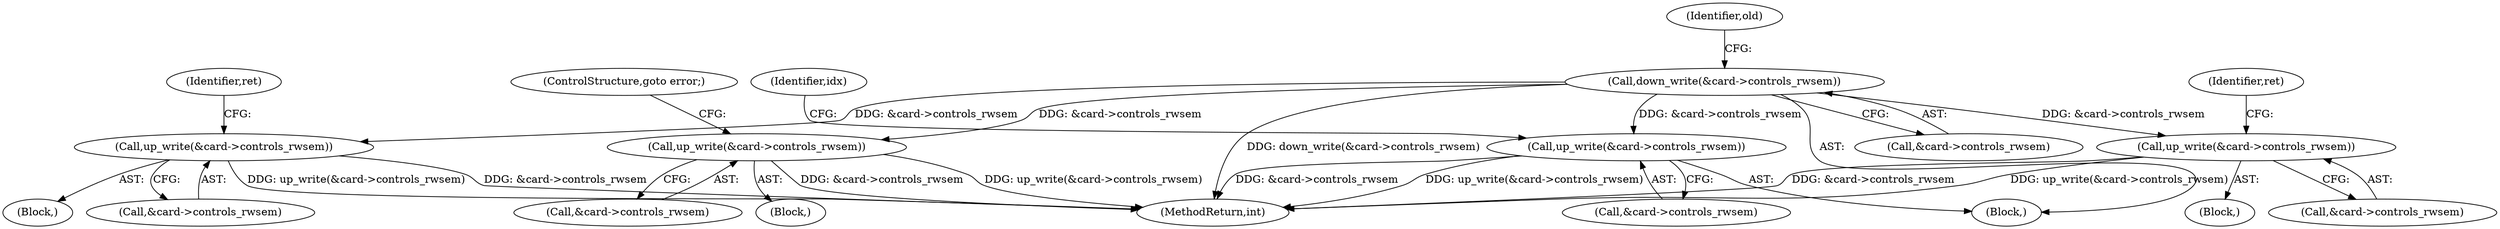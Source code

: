 digraph "0_linux_fd9f26e4eca5d08a27d12c0933fceef76ed9663d_1@API" {
"1000136" [label="(Call,down_write(&card->controls_rwsem))"];
"1000154" [label="(Call,up_write(&card->controls_rwsem))"];
"1000174" [label="(Call,up_write(&card->controls_rwsem))"];
"1000190" [label="(Call,up_write(&card->controls_rwsem))"];
"1000239" [label="(Call,up_write(&card->controls_rwsem))"];
"1000154" [label="(Call,up_write(&card->controls_rwsem))"];
"1000155" [label="(Call,&card->controls_rwsem)"];
"1000160" [label="(Identifier,ret)"];
"1000150" [label="(Block,)"];
"1000239" [label="(Call,up_write(&card->controls_rwsem))"];
"1000246" [label="(Identifier,idx)"];
"1000104" [label="(Block,)"];
"1000174" [label="(Call,up_write(&card->controls_rwsem))"];
"1000136" [label="(Call,down_write(&card->controls_rwsem))"];
"1000189" [label="(Block,)"];
"1000191" [label="(Call,&card->controls_rwsem)"];
"1000240" [label="(Call,&card->controls_rwsem)"];
"1000196" [label="(Identifier,ret)"];
"1000173" [label="(Block,)"];
"1000179" [label="(ControlStructure,goto error;)"];
"1000190" [label="(Call,up_write(&card->controls_rwsem))"];
"1000175" [label="(Call,&card->controls_rwsem)"];
"1000142" [label="(Identifier,old)"];
"1000275" [label="(MethodReturn,int)"];
"1000137" [label="(Call,&card->controls_rwsem)"];
"1000136" -> "1000104"  [label="AST: "];
"1000136" -> "1000137"  [label="CFG: "];
"1000137" -> "1000136"  [label="AST: "];
"1000142" -> "1000136"  [label="CFG: "];
"1000136" -> "1000275"  [label="DDG: down_write(&card->controls_rwsem)"];
"1000136" -> "1000154"  [label="DDG: &card->controls_rwsem"];
"1000136" -> "1000174"  [label="DDG: &card->controls_rwsem"];
"1000136" -> "1000190"  [label="DDG: &card->controls_rwsem"];
"1000136" -> "1000239"  [label="DDG: &card->controls_rwsem"];
"1000154" -> "1000150"  [label="AST: "];
"1000154" -> "1000155"  [label="CFG: "];
"1000155" -> "1000154"  [label="AST: "];
"1000160" -> "1000154"  [label="CFG: "];
"1000154" -> "1000275"  [label="DDG: up_write(&card->controls_rwsem)"];
"1000154" -> "1000275"  [label="DDG: &card->controls_rwsem"];
"1000174" -> "1000173"  [label="AST: "];
"1000174" -> "1000175"  [label="CFG: "];
"1000175" -> "1000174"  [label="AST: "];
"1000179" -> "1000174"  [label="CFG: "];
"1000174" -> "1000275"  [label="DDG: up_write(&card->controls_rwsem)"];
"1000174" -> "1000275"  [label="DDG: &card->controls_rwsem"];
"1000190" -> "1000189"  [label="AST: "];
"1000190" -> "1000191"  [label="CFG: "];
"1000191" -> "1000190"  [label="AST: "];
"1000196" -> "1000190"  [label="CFG: "];
"1000190" -> "1000275"  [label="DDG: up_write(&card->controls_rwsem)"];
"1000190" -> "1000275"  [label="DDG: &card->controls_rwsem"];
"1000239" -> "1000104"  [label="AST: "];
"1000239" -> "1000240"  [label="CFG: "];
"1000240" -> "1000239"  [label="AST: "];
"1000246" -> "1000239"  [label="CFG: "];
"1000239" -> "1000275"  [label="DDG: up_write(&card->controls_rwsem)"];
"1000239" -> "1000275"  [label="DDG: &card->controls_rwsem"];
}
